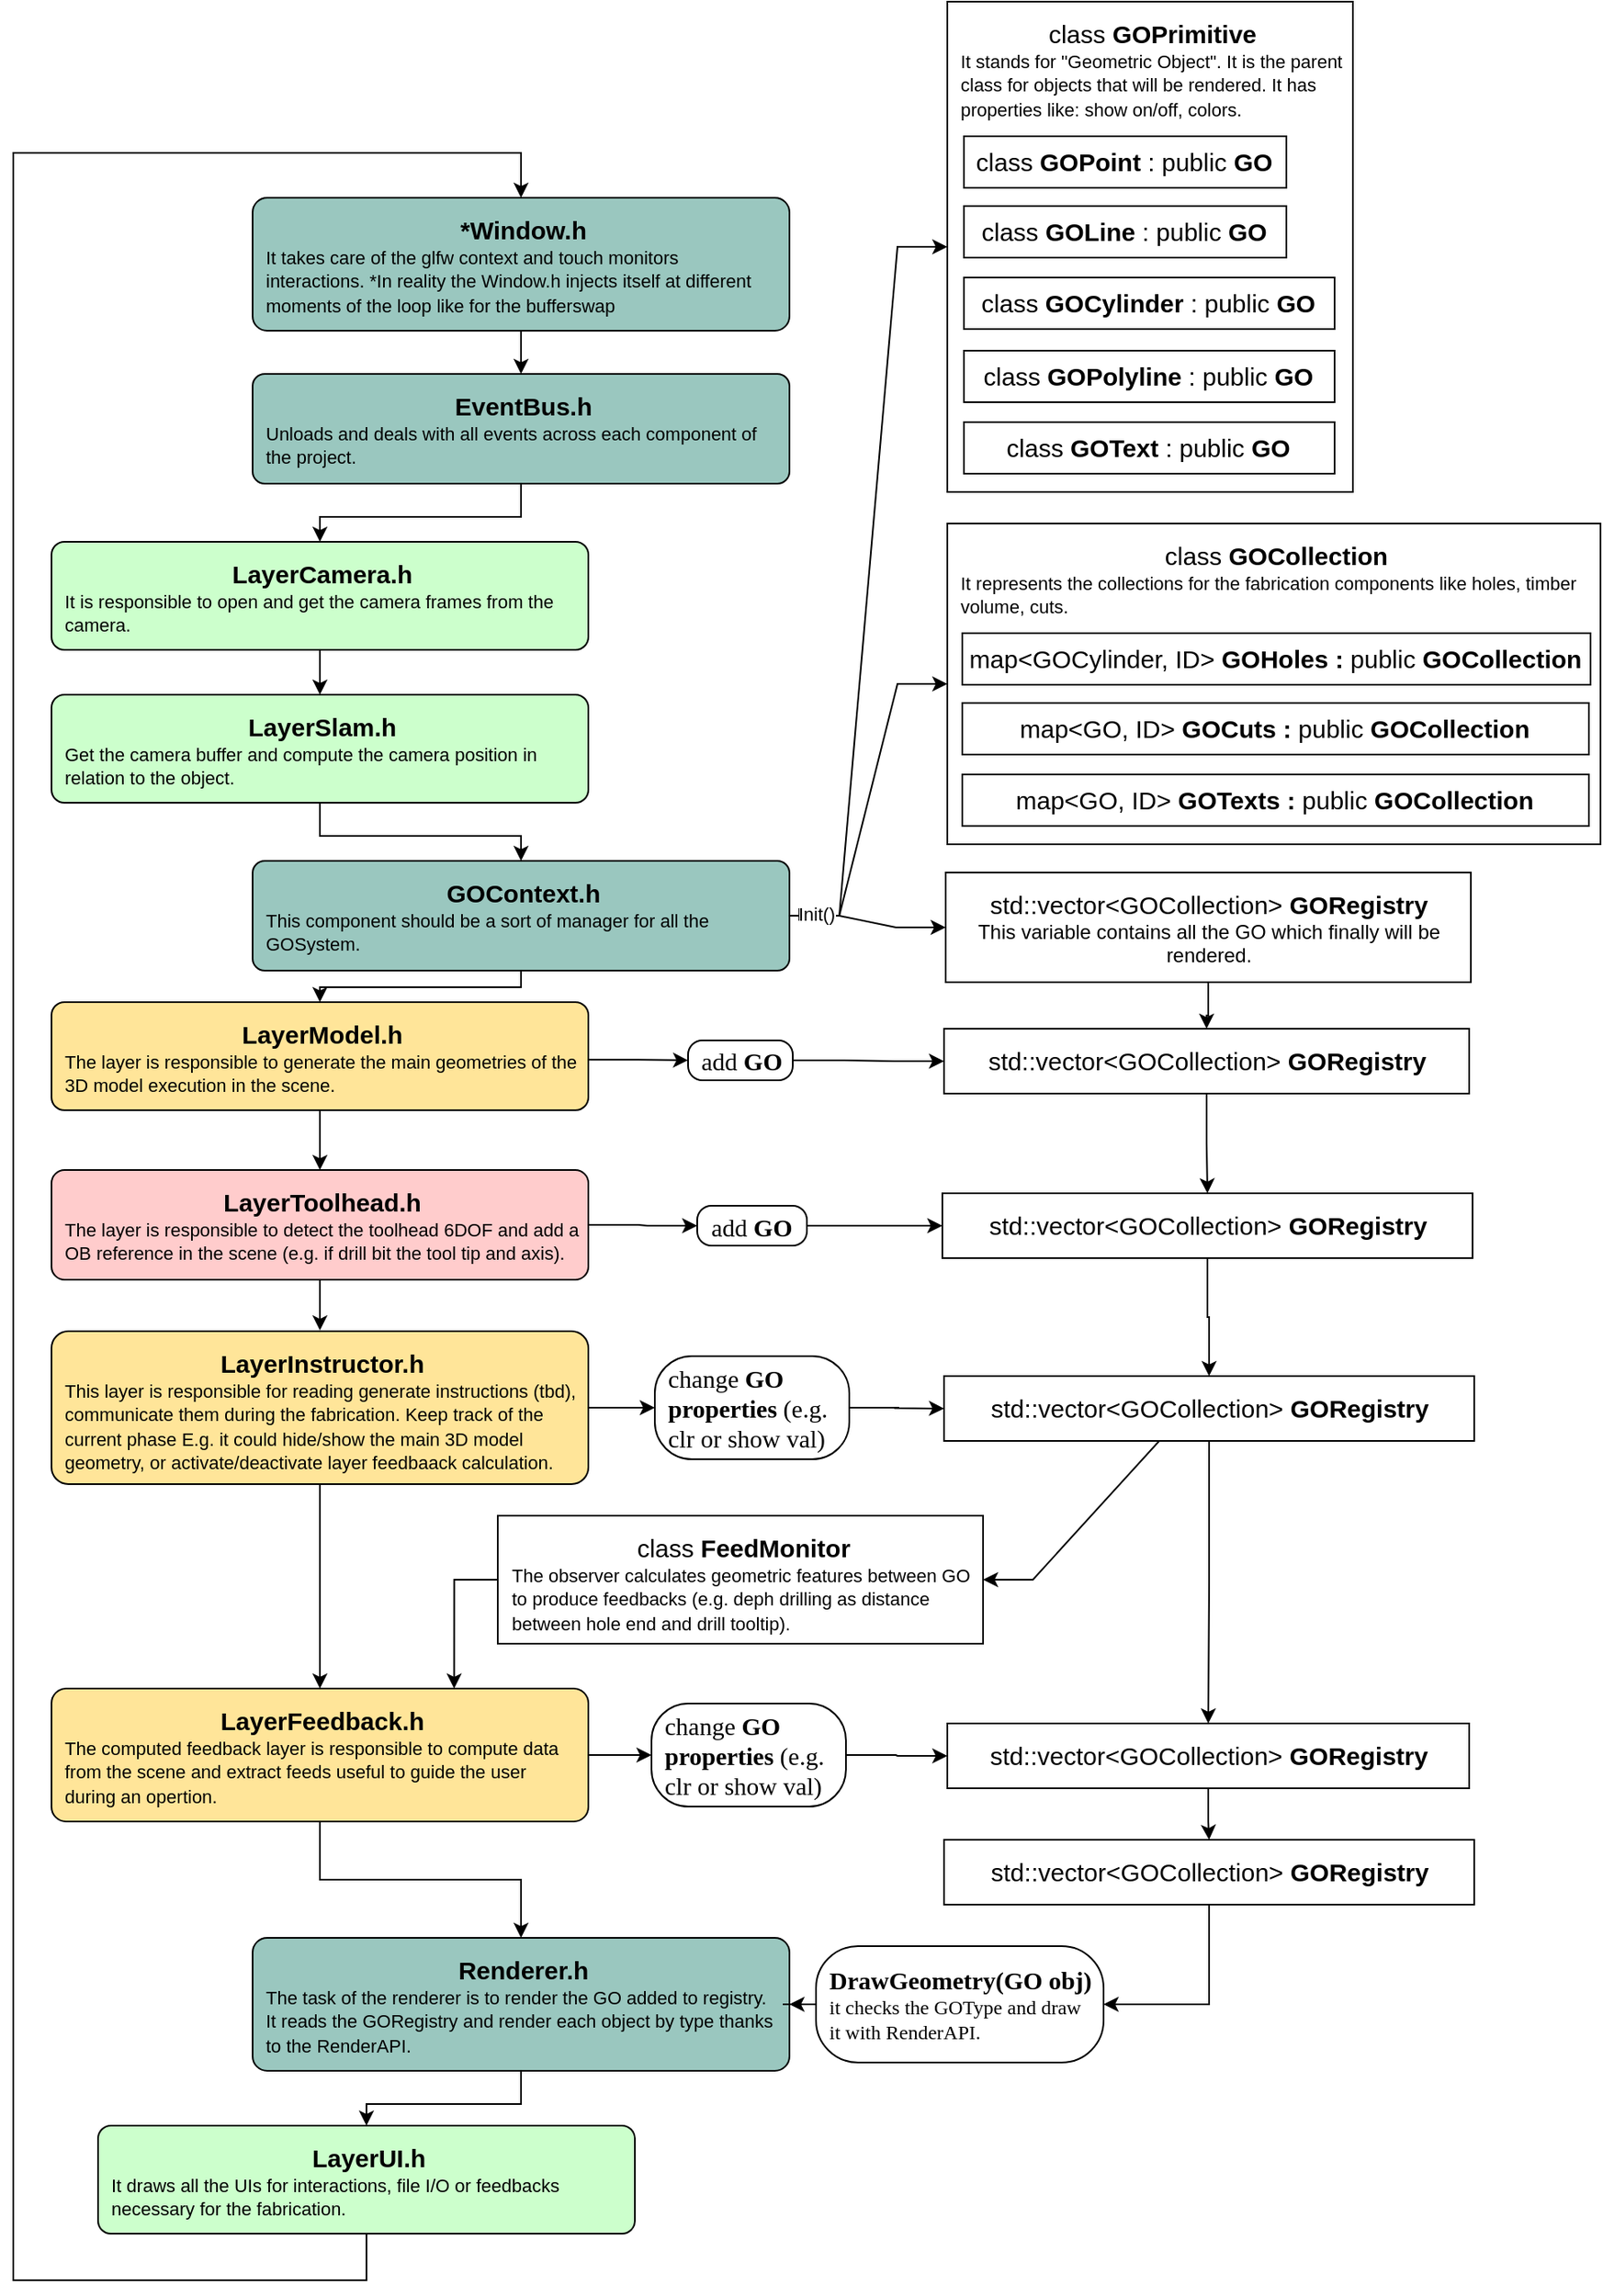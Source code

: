 <mxfile version="20.2.3" type="device"><diagram id="xoujslyyXda-ibYM4YTi" name="Page-1"><mxGraphModel dx="2004" dy="2498" grid="0" gridSize="10" guides="1" tooltips="1" connect="1" arrows="1" fold="1" page="1" pageScale="1" pageWidth="850" pageHeight="1100" math="0" shadow="0"><root><mxCell id="0"/><mxCell id="1" parent="0"/><mxCell id="ZILzxSjxLB5OSWHUXa_X-1" value="&lt;div style=&quot;text-align: center;&quot;&gt;&lt;span style=&quot;font-size: 15px; font-family: Helvetica; background-color: initial;&quot;&gt;&lt;b&gt;LayerModel.h&lt;/b&gt;&lt;/span&gt;&lt;/div&gt;&lt;font style=&quot;&quot; face=&quot;Helvetica&quot;&gt;&lt;font style=&quot;font-size: 11px;&quot;&gt;The layer is responsible to generate the main geometries of the 3D model execution in the scene.&lt;/font&gt;&lt;br&gt;&lt;/font&gt;" style="rounded=1;whiteSpace=wrap;html=1;align=left;verticalAlign=top;spacing=4;fontFamily=Lucida Console;arcSize=12;spacingLeft=4;spacingBottom=2;spacingTop=2;spacingRight=3;fillColor=#FFE599;" vertex="1" parent="1"><mxGeometry x="96" y="464" width="323" height="65" as="geometry"/></mxCell><mxCell id="ZILzxSjxLB5OSWHUXa_X-31" style="edgeStyle=orthogonalEdgeStyle;rounded=0;orthogonalLoop=1;jettySize=auto;html=1;entryX=0.5;entryY=0;entryDx=0;entryDy=0;fontFamily=Helvetica;fontSize=11;startArrow=none;startFill=0;endArrow=classic;endFill=1;exitX=0.5;exitY=1;exitDx=0;exitDy=0;" edge="1" parent="1" source="ZILzxSjxLB5OSWHUXa_X-13" target="ZILzxSjxLB5OSWHUXa_X-15"><mxGeometry relative="1" as="geometry"><Array as="points"><mxPoint x="286" y="1233"/><mxPoint x="73" y="1233"/><mxPoint x="73" y="-47"/><mxPoint x="379" y="-47"/></Array></mxGeometry></mxCell><mxCell id="ZILzxSjxLB5OSWHUXa_X-70" style="edgeStyle=orthogonalEdgeStyle;rounded=0;orthogonalLoop=1;jettySize=auto;html=1;fontFamily=Helvetica;fontSize=11;startArrow=none;startFill=0;endArrow=classic;endFill=1;" edge="1" parent="1" source="ZILzxSjxLB5OSWHUXa_X-3" target="ZILzxSjxLB5OSWHUXa_X-13"><mxGeometry relative="1" as="geometry"/></mxCell><mxCell id="ZILzxSjxLB5OSWHUXa_X-3" value="&lt;div style=&quot;text-align: center;&quot;&gt;&lt;span style=&quot;font-size: 15px; font-family: Helvetica; background-color: initial;&quot;&gt;&lt;b&gt;Renderer.h&lt;/b&gt;&lt;/span&gt;&lt;/div&gt;&lt;font style=&quot;&quot; face=&quot;Helvetica&quot;&gt;&lt;font style=&quot;font-size: 11px;&quot;&gt;The task of the renderer is to render the GO added to registry. It reads the GORegistry and render each object by type thanks to the RenderAPI.&lt;/font&gt;&lt;br&gt;&lt;/font&gt;" style="rounded=1;whiteSpace=wrap;html=1;align=left;verticalAlign=top;spacing=4;fontFamily=Lucida Console;arcSize=11;spacingLeft=4;spacingBottom=2;spacingTop=2;spacingRight=3;fillColor=#9AC7BF;" vertex="1" parent="1"><mxGeometry x="217" y="1027" width="323" height="80" as="geometry"/></mxCell><mxCell id="ZILzxSjxLB5OSWHUXa_X-27" value="" style="edgeStyle=orthogonalEdgeStyle;rounded=0;orthogonalLoop=1;jettySize=auto;html=1;fontFamily=Helvetica;fontSize=11;startArrow=none;startFill=0;endArrow=classic;endFill=1;" edge="1" parent="1" source="ZILzxSjxLB5OSWHUXa_X-4" target="ZILzxSjxLB5OSWHUXa_X-5"><mxGeometry relative="1" as="geometry"/></mxCell><mxCell id="ZILzxSjxLB5OSWHUXa_X-44" style="edgeStyle=entityRelationEdgeStyle;rounded=0;orthogonalLoop=1;jettySize=auto;html=1;entryX=0;entryY=0.5;entryDx=0;entryDy=0;fontFamily=Helvetica;fontSize=11;startArrow=none;startFill=0;endArrow=classic;endFill=1;" edge="1" parent="1" source="ZILzxSjxLB5OSWHUXa_X-4" target="ZILzxSjxLB5OSWHUXa_X-43"><mxGeometry relative="1" as="geometry"/></mxCell><mxCell id="ZILzxSjxLB5OSWHUXa_X-4" value="&lt;div style=&quot;text-align: center;&quot;&gt;&lt;span style=&quot;font-size: 15px; font-family: Helvetica; background-color: initial;&quot;&gt;&lt;b&gt;LayerInstructor.h&lt;/b&gt;&lt;/span&gt;&lt;/div&gt;&lt;font style=&quot;&quot; face=&quot;Helvetica&quot;&gt;&lt;font style=&quot;font-size: 11px;&quot;&gt;This layer is responsible for reading generate instructions (tbd), communicate them during the fabrication. Keep track of the current phase E.g. it could hide/show the main 3D model geometry, or activate/deactivate layer feedbaack calculation.&lt;/font&gt;&lt;br&gt;&lt;/font&gt;" style="rounded=1;whiteSpace=wrap;html=1;align=left;verticalAlign=top;spacing=4;fontFamily=Lucida Console;arcSize=11;spacingLeft=4;spacingBottom=2;spacingTop=2;spacingRight=3;fillColor=#FFE599;" vertex="1" parent="1"><mxGeometry x="96" y="662" width="323" height="92" as="geometry"/></mxCell><mxCell id="ZILzxSjxLB5OSWHUXa_X-54" style="edgeStyle=entityRelationEdgeStyle;rounded=0;orthogonalLoop=1;jettySize=auto;html=1;entryX=0;entryY=0.5;entryDx=0;entryDy=0;fontFamily=Helvetica;fontSize=11;startArrow=none;startFill=0;endArrow=classic;endFill=1;" edge="1" parent="1" source="ZILzxSjxLB5OSWHUXa_X-5" target="ZILzxSjxLB5OSWHUXa_X-52"><mxGeometry relative="1" as="geometry"/></mxCell><mxCell id="ZILzxSjxLB5OSWHUXa_X-68" value="" style="edgeStyle=orthogonalEdgeStyle;rounded=0;orthogonalLoop=1;jettySize=auto;html=1;fontFamily=Helvetica;fontSize=11;startArrow=none;startFill=0;endArrow=classic;endFill=1;" edge="1" parent="1" source="ZILzxSjxLB5OSWHUXa_X-5" target="ZILzxSjxLB5OSWHUXa_X-3"><mxGeometry relative="1" as="geometry"/></mxCell><mxCell id="ZILzxSjxLB5OSWHUXa_X-5" value="&lt;div style=&quot;text-align: center;&quot;&gt;&lt;span style=&quot;font-size: 15px; font-family: Helvetica; background-color: initial;&quot;&gt;&lt;b&gt;LayerFeedback.h&lt;/b&gt;&lt;/span&gt;&lt;/div&gt;&lt;font style=&quot;&quot; face=&quot;Helvetica&quot;&gt;&lt;font style=&quot;font-size: 11px;&quot;&gt;The computed feedback layer is responsible to compute data from the scene and extract feeds useful to guide the user during an opertion.&lt;/font&gt;&lt;br&gt;&lt;/font&gt;" style="rounded=1;whiteSpace=wrap;html=1;align=left;verticalAlign=top;spacing=4;fontFamily=Lucida Console;arcSize=11;spacingLeft=4;spacingBottom=2;spacingTop=2;spacingRight=3;fillColor=#FFE599;" vertex="1" parent="1"><mxGeometry x="96" y="877" width="323" height="80" as="geometry"/></mxCell><mxCell id="ZILzxSjxLB5OSWHUXa_X-83" style="edgeStyle=orthogonalEdgeStyle;rounded=0;orthogonalLoop=1;jettySize=auto;html=1;entryX=0.5;entryY=0;entryDx=0;entryDy=0;fontFamily=Helvetica;fontSize=11;startArrow=none;startFill=0;endArrow=classic;endFill=1;" edge="1" parent="1" source="ZILzxSjxLB5OSWHUXa_X-6" target="ZILzxSjxLB5OSWHUXa_X-40"><mxGeometry relative="1" as="geometry"/></mxCell><mxCell id="ZILzxSjxLB5OSWHUXa_X-6" value="&lt;div style=&quot;&quot;&gt;&lt;/div&gt;&lt;font style=&quot;&quot; face=&quot;Helvetica&quot;&gt;&lt;span style=&quot;font-size: 15px;&quot;&gt;std::vector&amp;lt;GOCollection&amp;gt;&lt;b&gt; GORegistry&lt;br&gt;&lt;/b&gt;&lt;/span&gt;This variable contains all the GO which finally will be rendered.&lt;br&gt;&lt;/font&gt;" style="rounded=1;whiteSpace=wrap;html=1;align=center;verticalAlign=top;spacing=4;fontFamily=Lucida Console;arcSize=0;spacingLeft=4;spacingBottom=2;spacingTop=2;spacingRight=3;" vertex="1" parent="1"><mxGeometry x="634" y="386" width="316" height="66" as="geometry"/></mxCell><mxCell id="ZILzxSjxLB5OSWHUXa_X-25" value="" style="edgeStyle=orthogonalEdgeStyle;rounded=0;orthogonalLoop=1;jettySize=auto;html=1;fontFamily=Helvetica;fontSize=11;startArrow=classic;startFill=1;endArrow=none;endFill=0;" edge="1" parent="1" source="ZILzxSjxLB5OSWHUXa_X-8" target="ZILzxSjxLB5OSWHUXa_X-1"><mxGeometry relative="1" as="geometry"/></mxCell><mxCell id="ZILzxSjxLB5OSWHUXa_X-26" style="edgeStyle=orthogonalEdgeStyle;rounded=0;orthogonalLoop=1;jettySize=auto;html=1;fontFamily=Helvetica;fontSize=11;startArrow=none;startFill=0;endArrow=classic;endFill=1;" edge="1" parent="1" source="ZILzxSjxLB5OSWHUXa_X-8"><mxGeometry relative="1" as="geometry"><mxPoint x="257.5" y="661.517" as="targetPoint"/></mxGeometry></mxCell><mxCell id="ZILzxSjxLB5OSWHUXa_X-48" style="edgeStyle=entityRelationEdgeStyle;rounded=0;orthogonalLoop=1;jettySize=auto;html=1;fontFamily=Helvetica;fontSize=11;startArrow=none;startFill=0;endArrow=classic;endFill=1;" edge="1" parent="1" source="ZILzxSjxLB5OSWHUXa_X-8" target="ZILzxSjxLB5OSWHUXa_X-46"><mxGeometry relative="1" as="geometry"/></mxCell><mxCell id="ZILzxSjxLB5OSWHUXa_X-8" value="&lt;div style=&quot;text-align: center;&quot;&gt;&lt;span style=&quot;font-size: 15px; font-family: Helvetica; background-color: initial;&quot;&gt;&lt;b&gt;LayerToolhead.h&lt;/b&gt;&lt;/span&gt;&lt;/div&gt;&lt;font style=&quot;&quot; face=&quot;Helvetica&quot;&gt;&lt;font style=&quot;font-size: 11px;&quot;&gt;The layer is responsible to detect the toolhead 6DOF and add a OB reference in the scene (e.g. if drill bit the tool tip and axis).&lt;/font&gt;&lt;br&gt;&lt;/font&gt;" style="rounded=1;whiteSpace=wrap;html=1;align=left;verticalAlign=top;spacing=4;fontFamily=Lucida Console;arcSize=12;spacingLeft=4;spacingBottom=2;spacingTop=2;spacingRight=3;fillColor=#FFCCCC;" vertex="1" parent="1"><mxGeometry x="96" y="565" width="323" height="66" as="geometry"/></mxCell><mxCell id="ZILzxSjxLB5OSWHUXa_X-21" style="edgeStyle=orthogonalEdgeStyle;rounded=0;orthogonalLoop=1;jettySize=auto;html=1;entryX=0.5;entryY=0;entryDx=0;entryDy=0;fontFamily=Helvetica;fontSize=11;" edge="1" parent="1" source="ZILzxSjxLB5OSWHUXa_X-9" target="ZILzxSjxLB5OSWHUXa_X-11"><mxGeometry relative="1" as="geometry"/></mxCell><mxCell id="ZILzxSjxLB5OSWHUXa_X-9" value="&lt;div style=&quot;text-align: center;&quot;&gt;&lt;span style=&quot;font-size: 15px; font-family: Helvetica; background-color: initial;&quot;&gt;&lt;b&gt;EventBus.h&lt;/b&gt;&lt;/span&gt;&lt;/div&gt;&lt;font style=&quot;&quot; face=&quot;Helvetica&quot;&gt;&lt;font style=&quot;font-size: 11px;&quot;&gt;Unloads and deals with all events across each component of the project.&lt;/font&gt;&lt;br&gt;&lt;/font&gt;" style="rounded=1;whiteSpace=wrap;html=1;align=left;verticalAlign=top;spacing=4;fontFamily=Lucida Console;arcSize=11;spacingLeft=4;spacingBottom=2;spacingTop=2;spacingRight=3;fillColor=#9AC7BF;" vertex="1" parent="1"><mxGeometry x="217" y="86" width="323" height="66" as="geometry"/></mxCell><mxCell id="ZILzxSjxLB5OSWHUXa_X-30" style="edgeStyle=orthogonalEdgeStyle;rounded=0;orthogonalLoop=1;jettySize=auto;html=1;entryX=0.5;entryY=0;entryDx=0;entryDy=0;fontFamily=Helvetica;fontSize=11;startArrow=none;startFill=0;endArrow=classic;endFill=1;" edge="1" parent="1" source="ZILzxSjxLB5OSWHUXa_X-10" target="ZILzxSjxLB5OSWHUXa_X-14"><mxGeometry relative="1" as="geometry"/></mxCell><mxCell id="ZILzxSjxLB5OSWHUXa_X-10" value="&lt;div style=&quot;text-align: center;&quot;&gt;&lt;span style=&quot;font-size: 15px; font-family: Helvetica; background-color: initial;&quot;&gt;&lt;b&gt;LayerSlam.h&lt;/b&gt;&lt;/span&gt;&lt;/div&gt;&lt;font style=&quot;&quot; face=&quot;Helvetica&quot;&gt;&lt;font style=&quot;font-size: 11px;&quot;&gt;Get the camera buffer and compute the camera position in relation to the object.&lt;/font&gt;&lt;br&gt;&lt;/font&gt;" style="rounded=1;whiteSpace=wrap;html=1;align=left;verticalAlign=top;spacing=4;fontFamily=Lucida Console;arcSize=12;spacingLeft=4;spacingBottom=2;spacingTop=2;spacingRight=3;fillColor=#CCFFCC;" vertex="1" parent="1"><mxGeometry x="96" y="279" width="323" height="65" as="geometry"/></mxCell><mxCell id="ZILzxSjxLB5OSWHUXa_X-22" style="edgeStyle=orthogonalEdgeStyle;rounded=0;orthogonalLoop=1;jettySize=auto;html=1;fontFamily=Helvetica;fontSize=11;" edge="1" parent="1" source="ZILzxSjxLB5OSWHUXa_X-11" target="ZILzxSjxLB5OSWHUXa_X-10"><mxGeometry relative="1" as="geometry"/></mxCell><mxCell id="ZILzxSjxLB5OSWHUXa_X-11" value="&lt;div style=&quot;text-align: center;&quot;&gt;&lt;span style=&quot;font-size: 15px; font-family: Helvetica; background-color: initial;&quot;&gt;&lt;b&gt;LayerCamera.h&lt;/b&gt;&lt;/span&gt;&lt;/div&gt;&lt;font style=&quot;&quot; face=&quot;Helvetica&quot;&gt;&lt;font style=&quot;font-size: 11px;&quot;&gt;It is responsible to open and get the camera frames from the camera.&lt;/font&gt;&lt;br&gt;&lt;/font&gt;" style="rounded=1;whiteSpace=wrap;html=1;align=left;verticalAlign=top;spacing=4;fontFamily=Lucida Console;arcSize=12;spacingLeft=4;spacingBottom=2;spacingTop=2;spacingRight=3;fillColor=#CCFFCC;" vertex="1" parent="1"><mxGeometry x="96" y="187" width="323" height="65" as="geometry"/></mxCell><mxCell id="ZILzxSjxLB5OSWHUXa_X-13" value="&lt;div style=&quot;text-align: center;&quot;&gt;&lt;span style=&quot;font-size: 15px; font-family: Helvetica; background-color: initial;&quot;&gt;&lt;b&gt;LayerUI.h&lt;/b&gt;&lt;/span&gt;&lt;/div&gt;&lt;font style=&quot;&quot; face=&quot;Helvetica&quot;&gt;&lt;font style=&quot;font-size: 11px;&quot;&gt;It draws all the UIs for interactions, file I/O or feedbacks necessary for the fabrication.&lt;/font&gt;&lt;br&gt;&lt;/font&gt;" style="rounded=1;whiteSpace=wrap;html=1;align=left;verticalAlign=top;spacing=4;fontFamily=Lucida Console;arcSize=12;spacingLeft=4;spacingBottom=2;spacingTop=2;spacingRight=3;fillColor=#CCFFCC;" vertex="1" parent="1"><mxGeometry x="124" y="1140" width="323" height="65" as="geometry"/></mxCell><mxCell id="ZILzxSjxLB5OSWHUXa_X-24" style="edgeStyle=orthogonalEdgeStyle;rounded=0;orthogonalLoop=1;jettySize=auto;html=1;entryX=0.5;entryY=0;entryDx=0;entryDy=0;fontFamily=Helvetica;fontSize=11;" edge="1" parent="1" source="ZILzxSjxLB5OSWHUXa_X-14" target="ZILzxSjxLB5OSWHUXa_X-1"><mxGeometry relative="1" as="geometry"><Array as="points"><mxPoint x="378" y="455"/><mxPoint x="258" y="455"/></Array></mxGeometry></mxCell><mxCell id="ZILzxSjxLB5OSWHUXa_X-56" style="edgeStyle=entityRelationEdgeStyle;rounded=0;orthogonalLoop=1;jettySize=auto;html=1;entryX=0;entryY=0.5;entryDx=0;entryDy=0;fontFamily=Helvetica;fontSize=11;startArrow=none;startFill=0;endArrow=classic;endFill=1;" edge="1" parent="1" source="ZILzxSjxLB5OSWHUXa_X-14" target="ZILzxSjxLB5OSWHUXa_X-18"><mxGeometry relative="1" as="geometry"/></mxCell><mxCell id="ZILzxSjxLB5OSWHUXa_X-57" style="edgeStyle=entityRelationEdgeStyle;rounded=0;orthogonalLoop=1;jettySize=auto;html=1;entryX=0;entryY=0.5;entryDx=0;entryDy=0;fontFamily=Helvetica;fontSize=11;startArrow=none;startFill=0;endArrow=classic;endFill=1;" edge="1" parent="1" source="ZILzxSjxLB5OSWHUXa_X-14" target="ZILzxSjxLB5OSWHUXa_X-6"><mxGeometry relative="1" as="geometry"/></mxCell><mxCell id="ZILzxSjxLB5OSWHUXa_X-60" value="Init()" style="edgeLabel;html=1;align=center;verticalAlign=middle;resizable=0;points=[];fontSize=11;fontFamily=Helvetica;" vertex="1" connectable="0" parent="ZILzxSjxLB5OSWHUXa_X-57"><mxGeometry x="-0.682" y="1" relative="1" as="geometry"><mxPoint as="offset"/></mxGeometry></mxCell><mxCell id="ZILzxSjxLB5OSWHUXa_X-14" value="&lt;div style=&quot;text-align: center;&quot;&gt;&lt;span style=&quot;font-size: 15px; font-family: Helvetica; background-color: initial;&quot;&gt;&lt;b&gt;GOContext.h&lt;/b&gt;&lt;/span&gt;&lt;/div&gt;&lt;font style=&quot;&quot; face=&quot;Helvetica&quot;&gt;&lt;font style=&quot;font-size: 11px;&quot;&gt;This component should be a sort of manager for all the GOSystem.&lt;/font&gt;&lt;br&gt;&lt;/font&gt;" style="rounded=1;whiteSpace=wrap;html=1;align=left;verticalAlign=top;spacing=4;fontFamily=Lucida Console;arcSize=11;spacingLeft=4;spacingBottom=2;spacingTop=2;spacingRight=3;fillColor=#9AC7BF;" vertex="1" parent="1"><mxGeometry x="217" y="379" width="323" height="66" as="geometry"/></mxCell><mxCell id="ZILzxSjxLB5OSWHUXa_X-20" style="edgeStyle=orthogonalEdgeStyle;rounded=0;orthogonalLoop=1;jettySize=auto;html=1;entryX=0.5;entryY=0;entryDx=0;entryDy=0;fontFamily=Helvetica;fontSize=11;" edge="1" parent="1" source="ZILzxSjxLB5OSWHUXa_X-15" target="ZILzxSjxLB5OSWHUXa_X-9"><mxGeometry relative="1" as="geometry"/></mxCell><mxCell id="ZILzxSjxLB5OSWHUXa_X-15" value="&lt;div style=&quot;text-align: center;&quot;&gt;&lt;span style=&quot;font-size: 15px; font-family: Helvetica; background-color: initial;&quot;&gt;&lt;b&gt;*Window.h&lt;/b&gt;&lt;/span&gt;&lt;/div&gt;&lt;font style=&quot;&quot; face=&quot;Helvetica&quot;&gt;&lt;font style=&quot;font-size: 11px;&quot;&gt;It takes care of the glfw context and touch monitors interactions. *In reality the Window.h injects itself at different moments of the loop like for the bufferswap&lt;/font&gt;&lt;br&gt;&lt;/font&gt;" style="rounded=1;whiteSpace=wrap;html=1;align=left;verticalAlign=top;spacing=4;fontFamily=Lucida Console;arcSize=11;spacingLeft=4;spacingBottom=2;spacingTop=2;spacingRight=3;fillColor=#9AC7BF;" vertex="1" parent="1"><mxGeometry x="217" y="-20" width="323" height="80" as="geometry"/></mxCell><mxCell id="ZILzxSjxLB5OSWHUXa_X-78" style="edgeStyle=orthogonalEdgeStyle;rounded=0;orthogonalLoop=1;jettySize=auto;html=1;entryX=0.75;entryY=0;entryDx=0;entryDy=0;fontFamily=Helvetica;fontSize=11;startArrow=none;startFill=0;endArrow=classic;endFill=1;" edge="1" parent="1" source="ZILzxSjxLB5OSWHUXa_X-17" target="ZILzxSjxLB5OSWHUXa_X-5"><mxGeometry relative="1" as="geometry"><Array as="points"><mxPoint x="338" y="812"/></Array></mxGeometry></mxCell><mxCell id="ZILzxSjxLB5OSWHUXa_X-17" value="&lt;div style=&quot;text-align: center;&quot;&gt;&lt;span style=&quot;font-size: 15px; font-family: Helvetica; background-color: initial;&quot;&gt;class&lt;b&gt; FeedMonitor&lt;/b&gt;&lt;/span&gt;&lt;/div&gt;&lt;font style=&quot;&quot; face=&quot;Helvetica&quot;&gt;&lt;font style=&quot;font-size: 11px;&quot;&gt;The observer calculates geometric features between GO to produce feedbacks (e.g. deph drilling as distance between hole end and drill tooltip).&lt;/font&gt;&lt;br&gt;&lt;/font&gt;" style="rounded=1;whiteSpace=wrap;html=1;align=left;verticalAlign=top;spacing=4;fontFamily=Lucida Console;arcSize=0;spacingLeft=4;spacingBottom=2;spacingTop=2;spacingRight=3;" vertex="1" parent="1"><mxGeometry x="364.5" y="773" width="292" height="77" as="geometry"/></mxCell><mxCell id="ZILzxSjxLB5OSWHUXa_X-71" style="edgeStyle=orthogonalEdgeStyle;rounded=0;orthogonalLoop=1;jettySize=auto;html=1;entryX=1;entryY=0.5;entryDx=0;entryDy=0;fontFamily=Helvetica;fontSize=11;startArrow=none;startFill=0;endArrow=classic;endFill=1;" edge="1" parent="1" source="ZILzxSjxLB5OSWHUXa_X-37" target="ZILzxSjxLB5OSWHUXa_X-66"><mxGeometry relative="1" as="geometry"/></mxCell><mxCell id="ZILzxSjxLB5OSWHUXa_X-37" value="&lt;div style=&quot;&quot;&gt;&lt;/div&gt;&lt;span style=&quot;font-family: Helvetica; font-size: 15px;&quot;&gt;std::vector&amp;lt;GOCollection&amp;gt;&lt;/span&gt;&lt;b style=&quot;font-family: Helvetica; font-size: 15px;&quot;&gt;&amp;nbsp;GORegistry&lt;/b&gt;&lt;font style=&quot;&quot; face=&quot;Helvetica&quot;&gt;&lt;br&gt;&lt;/font&gt;" style="rounded=1;whiteSpace=wrap;html=1;align=center;verticalAlign=top;spacing=4;fontFamily=Lucida Console;arcSize=0;spacingLeft=4;spacingBottom=2;spacingTop=2;spacingRight=3;" vertex="1" parent="1"><mxGeometry x="633" y="968" width="319" height="39" as="geometry"/></mxCell><mxCell id="ZILzxSjxLB5OSWHUXa_X-84" style="edgeStyle=orthogonalEdgeStyle;rounded=0;orthogonalLoop=1;jettySize=auto;html=1;entryX=0.5;entryY=0;entryDx=0;entryDy=0;fontFamily=Helvetica;fontSize=11;startArrow=none;startFill=0;endArrow=classic;endFill=1;" edge="1" parent="1" source="ZILzxSjxLB5OSWHUXa_X-40" target="ZILzxSjxLB5OSWHUXa_X-41"><mxGeometry relative="1" as="geometry"/></mxCell><mxCell id="ZILzxSjxLB5OSWHUXa_X-40" value="&lt;div style=&quot;&quot;&gt;&lt;/div&gt;&lt;span style=&quot;font-family: Helvetica; font-size: 15px;&quot;&gt;std::vector&amp;lt;GOCollection&amp;gt;&lt;/span&gt;&lt;b style=&quot;font-family: Helvetica; font-size: 15px;&quot;&gt;&amp;nbsp;GORegistry&lt;/b&gt;&lt;font style=&quot;&quot; face=&quot;Helvetica&quot;&gt;&lt;br&gt;&lt;/font&gt;" style="rounded=1;whiteSpace=wrap;html=1;align=center;verticalAlign=top;spacing=4;fontFamily=Lucida Console;arcSize=0;spacingLeft=4;spacingBottom=2;spacingTop=2;spacingRight=3;" vertex="1" parent="1"><mxGeometry x="633" y="480" width="316" height="39" as="geometry"/></mxCell><mxCell id="ZILzxSjxLB5OSWHUXa_X-85" style="edgeStyle=orthogonalEdgeStyle;rounded=0;orthogonalLoop=1;jettySize=auto;html=1;entryX=0.5;entryY=0;entryDx=0;entryDy=0;fontFamily=Helvetica;fontSize=11;startArrow=none;startFill=0;endArrow=classic;endFill=1;" edge="1" parent="1" source="ZILzxSjxLB5OSWHUXa_X-41" target="ZILzxSjxLB5OSWHUXa_X-42"><mxGeometry relative="1" as="geometry"/></mxCell><mxCell id="ZILzxSjxLB5OSWHUXa_X-41" value="&lt;div style=&quot;&quot;&gt;&lt;/div&gt;&lt;span style=&quot;font-family: Helvetica; font-size: 15px;&quot;&gt;std::vector&amp;lt;GOCollection&amp;gt;&lt;/span&gt;&lt;b style=&quot;font-family: Helvetica; font-size: 15px;&quot;&gt;&amp;nbsp;GORegistry&lt;/b&gt;&lt;font style=&quot;&quot; face=&quot;Helvetica&quot;&gt;&lt;br&gt;&lt;/font&gt;" style="rounded=1;whiteSpace=wrap;html=1;align=center;verticalAlign=top;spacing=4;fontFamily=Lucida Console;arcSize=0;spacingLeft=4;spacingBottom=2;spacingTop=2;spacingRight=3;" vertex="1" parent="1"><mxGeometry x="632" y="579" width="319" height="39" as="geometry"/></mxCell><mxCell id="ZILzxSjxLB5OSWHUXa_X-58" style="edgeStyle=entityRelationEdgeStyle;rounded=0;orthogonalLoop=1;jettySize=auto;html=1;entryX=1;entryY=0.5;entryDx=0;entryDy=0;fontFamily=Helvetica;fontSize=11;startArrow=none;startFill=0;endArrow=classic;endFill=1;exitX=0.5;exitY=1;exitDx=0;exitDy=0;" edge="1" parent="1" source="ZILzxSjxLB5OSWHUXa_X-42" target="ZILzxSjxLB5OSWHUXa_X-17"><mxGeometry relative="1" as="geometry"/></mxCell><mxCell id="ZILzxSjxLB5OSWHUXa_X-86" style="edgeStyle=orthogonalEdgeStyle;rounded=0;orthogonalLoop=1;jettySize=auto;html=1;entryX=0.5;entryY=0;entryDx=0;entryDy=0;fontFamily=Helvetica;fontSize=11;startArrow=none;startFill=0;endArrow=classic;endFill=1;" edge="1" parent="1" source="ZILzxSjxLB5OSWHUXa_X-42" target="ZILzxSjxLB5OSWHUXa_X-53"><mxGeometry relative="1" as="geometry"/></mxCell><mxCell id="ZILzxSjxLB5OSWHUXa_X-42" value="&lt;div style=&quot;&quot;&gt;&lt;/div&gt;&lt;span style=&quot;font-family: Helvetica; font-size: 15px;&quot;&gt;std::vector&amp;lt;GOCollection&amp;gt;&lt;/span&gt;&lt;b style=&quot;font-family: Helvetica; font-size: 15px;&quot;&gt;&amp;nbsp;GORegistry&lt;/b&gt;&lt;font style=&quot;&quot; face=&quot;Helvetica&quot;&gt;&lt;br&gt;&lt;/font&gt;" style="rounded=1;whiteSpace=wrap;html=1;align=center;verticalAlign=top;spacing=4;fontFamily=Lucida Console;arcSize=0;spacingLeft=4;spacingBottom=2;spacingTop=2;spacingRight=3;" vertex="1" parent="1"><mxGeometry x="633" y="689" width="319" height="39" as="geometry"/></mxCell><mxCell id="ZILzxSjxLB5OSWHUXa_X-45" style="edgeStyle=entityRelationEdgeStyle;rounded=0;orthogonalLoop=1;jettySize=auto;html=1;entryX=0;entryY=0.5;entryDx=0;entryDy=0;fontFamily=Helvetica;fontSize=11;startArrow=none;startFill=0;endArrow=classic;endFill=1;" edge="1" parent="1" source="ZILzxSjxLB5OSWHUXa_X-43" target="ZILzxSjxLB5OSWHUXa_X-42"><mxGeometry relative="1" as="geometry"/></mxCell><mxCell id="ZILzxSjxLB5OSWHUXa_X-43" value="&lt;span style=&quot;font-size: 15px;&quot;&gt;change &lt;b&gt;GO properties&lt;/b&gt; (e.g. clr or show val)&lt;/span&gt;" style="rounded=1;whiteSpace=wrap;html=1;align=left;verticalAlign=middle;spacing=4;fontFamily=Lucida Console;arcSize=36;spacingLeft=4;spacingBottom=2;spacingTop=2;spacingRight=3;" vertex="1" parent="1"><mxGeometry x="459" y="677" width="117" height="62" as="geometry"/></mxCell><mxCell id="ZILzxSjxLB5OSWHUXa_X-49" style="edgeStyle=entityRelationEdgeStyle;rounded=0;orthogonalLoop=1;jettySize=auto;html=1;entryX=0;entryY=0.5;entryDx=0;entryDy=0;fontFamily=Helvetica;fontSize=11;startArrow=none;startFill=0;endArrow=classic;endFill=1;" edge="1" parent="1" source="ZILzxSjxLB5OSWHUXa_X-46" target="ZILzxSjxLB5OSWHUXa_X-41"><mxGeometry relative="1" as="geometry"/></mxCell><mxCell id="ZILzxSjxLB5OSWHUXa_X-46" value="&lt;span style=&quot;font-size: 15px;&quot;&gt;add &lt;b&gt;GO&lt;/b&gt;&lt;/span&gt;" style="rounded=1;whiteSpace=wrap;html=1;align=left;verticalAlign=middle;spacing=4;fontFamily=Lucida Console;arcSize=36;spacingLeft=4;spacingBottom=2;spacingTop=2;spacingRight=3;" vertex="1" parent="1"><mxGeometry x="484.5" y="586.5" width="66" height="24" as="geometry"/></mxCell><mxCell id="ZILzxSjxLB5OSWHUXa_X-51" style="edgeStyle=entityRelationEdgeStyle;rounded=0;orthogonalLoop=1;jettySize=auto;html=1;entryX=0;entryY=0.5;entryDx=0;entryDy=0;fontFamily=Helvetica;fontSize=11;startArrow=none;startFill=0;endArrow=classic;endFill=1;" edge="1" parent="1" source="ZILzxSjxLB5OSWHUXa_X-47" target="ZILzxSjxLB5OSWHUXa_X-40"><mxGeometry relative="1" as="geometry"/></mxCell><mxCell id="ZILzxSjxLB5OSWHUXa_X-47" value="&lt;span style=&quot;font-size: 15px;&quot;&gt;add &lt;b&gt;GO&lt;/b&gt;&lt;/span&gt;" style="rounded=1;whiteSpace=wrap;html=1;align=left;verticalAlign=middle;spacing=4;fontFamily=Lucida Console;arcSize=36;spacingLeft=4;spacingBottom=2;spacingTop=2;spacingRight=3;" vertex="1" parent="1"><mxGeometry x="479" y="487" width="63" height="24" as="geometry"/></mxCell><mxCell id="ZILzxSjxLB5OSWHUXa_X-50" style="edgeStyle=entityRelationEdgeStyle;rounded=0;orthogonalLoop=1;jettySize=auto;html=1;entryX=0;entryY=0.5;entryDx=0;entryDy=0;fontFamily=Helvetica;fontSize=11;startArrow=none;startFill=0;endArrow=classic;endFill=1;" edge="1" parent="1" target="ZILzxSjxLB5OSWHUXa_X-47"><mxGeometry relative="1" as="geometry"><mxPoint x="419" y="498.66" as="sourcePoint"/><mxPoint x="459" y="498.66" as="targetPoint"/></mxGeometry></mxCell><mxCell id="ZILzxSjxLB5OSWHUXa_X-55" style="edgeStyle=entityRelationEdgeStyle;rounded=0;orthogonalLoop=1;jettySize=auto;html=1;entryX=0;entryY=0.5;entryDx=0;entryDy=0;fontFamily=Helvetica;fontSize=11;startArrow=none;startFill=0;endArrow=classic;endFill=1;" edge="1" parent="1" source="ZILzxSjxLB5OSWHUXa_X-52" target="ZILzxSjxLB5OSWHUXa_X-53"><mxGeometry relative="1" as="geometry"/></mxCell><mxCell id="ZILzxSjxLB5OSWHUXa_X-52" value="&lt;span style=&quot;font-size: 15px;&quot;&gt;change &lt;b&gt;GO properties&lt;/b&gt; (e.g. clr or show val)&lt;/span&gt;" style="rounded=1;whiteSpace=wrap;html=1;align=left;verticalAlign=middle;spacing=4;fontFamily=Lucida Console;arcSize=36;spacingLeft=4;spacingBottom=2;spacingTop=2;spacingRight=3;" vertex="1" parent="1"><mxGeometry x="457" y="886" width="117" height="62" as="geometry"/></mxCell><mxCell id="ZILzxSjxLB5OSWHUXa_X-87" style="edgeStyle=orthogonalEdgeStyle;rounded=0;orthogonalLoop=1;jettySize=auto;html=1;fontFamily=Helvetica;fontSize=11;startArrow=none;startFill=0;endArrow=classic;endFill=1;" edge="1" parent="1" source="ZILzxSjxLB5OSWHUXa_X-53" target="ZILzxSjxLB5OSWHUXa_X-37"><mxGeometry relative="1" as="geometry"/></mxCell><mxCell id="ZILzxSjxLB5OSWHUXa_X-53" value="&lt;div style=&quot;&quot;&gt;&lt;/div&gt;&lt;span style=&quot;font-family: Helvetica; font-size: 15px;&quot;&gt;std::vector&amp;lt;GOCollection&amp;gt;&lt;/span&gt;&lt;b style=&quot;font-family: Helvetica; font-size: 15px;&quot;&gt;&amp;nbsp;GORegistry&lt;/b&gt;&lt;font style=&quot;&quot; face=&quot;Helvetica&quot;&gt;&lt;br&gt;&lt;/font&gt;" style="rounded=1;whiteSpace=wrap;html=1;align=center;verticalAlign=top;spacing=4;fontFamily=Lucida Console;arcSize=0;spacingLeft=4;spacingBottom=2;spacingTop=2;spacingRight=3;" vertex="1" parent="1"><mxGeometry x="635" y="898" width="314" height="39" as="geometry"/></mxCell><mxCell id="ZILzxSjxLB5OSWHUXa_X-72" style="edgeStyle=orthogonalEdgeStyle;rounded=0;orthogonalLoop=1;jettySize=auto;html=1;entryX=1;entryY=0.5;entryDx=0;entryDy=0;fontFamily=Helvetica;fontSize=11;startArrow=none;startFill=0;endArrow=classic;endFill=1;" edge="1" parent="1" source="ZILzxSjxLB5OSWHUXa_X-66" target="ZILzxSjxLB5OSWHUXa_X-3"><mxGeometry relative="1" as="geometry"/></mxCell><mxCell id="ZILzxSjxLB5OSWHUXa_X-66" value="&lt;span style=&quot;font-size: 15px;&quot;&gt;&lt;b&gt;DrawGeometry(GO obj)&lt;/b&gt;&lt;br&gt;&lt;/span&gt;it checks the GOType and draw it with RenderAPI." style="rounded=1;whiteSpace=wrap;html=1;align=left;verticalAlign=middle;spacing=4;fontFamily=Lucida Console;arcSize=36;spacingLeft=4;spacingBottom=2;spacingTop=2;spacingRight=3;" vertex="1" parent="1"><mxGeometry x="556" y="1032" width="173" height="70" as="geometry"/></mxCell><mxCell id="ZILzxSjxLB5OSWHUXa_X-88" value="" style="group" vertex="1" connectable="0" parent="1"><mxGeometry x="635" y="-138" width="244" height="295" as="geometry"/></mxCell><mxCell id="ZILzxSjxLB5OSWHUXa_X-18" value="&lt;div style=&quot;text-align: center;&quot;&gt;&lt;span style=&quot;font-size: 15px; font-family: Helvetica; background-color: initial;&quot;&gt;class&lt;b&gt; GOPrimitive&lt;/b&gt;&lt;/span&gt;&lt;/div&gt;&lt;font style=&quot;&quot; face=&quot;Helvetica&quot;&gt;&lt;font style=&quot;font-size: 11px;&quot;&gt;It stands for &quot;Geometric Object&quot;. It is the parent class for objects that will be rendered. It has properties like: show on/off, colors.&lt;/font&gt;&lt;br&gt;&lt;/font&gt;" style="rounded=1;whiteSpace=wrap;html=1;align=left;verticalAlign=top;spacing=4;fontFamily=Lucida Console;arcSize=0;spacingLeft=4;spacingBottom=2;spacingTop=2;spacingRight=3;fillColor=none;" vertex="1" parent="ZILzxSjxLB5OSWHUXa_X-88"><mxGeometry width="244" height="295" as="geometry"/></mxCell><mxCell id="ZILzxSjxLB5OSWHUXa_X-33" value="&lt;div style=&quot;&quot;&gt;&lt;/div&gt;&lt;font style=&quot;&quot; face=&quot;Helvetica&quot;&gt;&lt;span style=&quot;font-size: 15px;&quot;&gt;class &lt;b&gt;GOPoint&lt;/b&gt; : public &lt;b&gt;GO&lt;/b&gt;&lt;/span&gt;&lt;br&gt;&lt;/font&gt;" style="rounded=1;whiteSpace=wrap;html=1;align=center;verticalAlign=middle;spacing=2;fontFamily=Lucida Console;arcSize=0;spacingLeft=2;spacingBottom=2;spacingTop=1;spacingRight=3;fillColor=none;" vertex="1" parent="ZILzxSjxLB5OSWHUXa_X-88"><mxGeometry x="10" y="81" width="194" height="31" as="geometry"/></mxCell><mxCell id="ZILzxSjxLB5OSWHUXa_X-73" value="&lt;div style=&quot;&quot;&gt;&lt;/div&gt;&lt;font style=&quot;&quot; face=&quot;Helvetica&quot;&gt;&lt;span style=&quot;font-size: 15px;&quot;&gt;class &lt;b&gt;GOLine&lt;/b&gt;&amp;nbsp;: public &lt;b&gt;GO&lt;/b&gt;&lt;/span&gt;&lt;br&gt;&lt;/font&gt;" style="rounded=1;whiteSpace=wrap;html=1;align=center;verticalAlign=middle;spacing=2;fontFamily=Lucida Console;arcSize=0;spacingLeft=2;spacingBottom=2;spacingTop=1;spacingRight=3;fillColor=none;" vertex="1" parent="ZILzxSjxLB5OSWHUXa_X-88"><mxGeometry x="10" y="123" width="194" height="31" as="geometry"/></mxCell><mxCell id="ZILzxSjxLB5OSWHUXa_X-74" value="&lt;div style=&quot;&quot;&gt;&lt;/div&gt;&lt;font style=&quot;&quot; face=&quot;Helvetica&quot;&gt;&lt;span style=&quot;font-size: 15px;&quot;&gt;class &lt;b&gt;GOCylinder&lt;/b&gt;&amp;nbsp;: public &lt;b&gt;GO&lt;/b&gt;&lt;/span&gt;&lt;br&gt;&lt;/font&gt;" style="rounded=1;whiteSpace=wrap;html=1;align=center;verticalAlign=middle;spacing=2;fontFamily=Lucida Console;arcSize=0;spacingLeft=2;spacingBottom=2;spacingTop=1;spacingRight=3;fillColor=none;" vertex="1" parent="ZILzxSjxLB5OSWHUXa_X-88"><mxGeometry x="10" y="166" width="223" height="31" as="geometry"/></mxCell><mxCell id="ZILzxSjxLB5OSWHUXa_X-76" value="&lt;div style=&quot;&quot;&gt;&lt;/div&gt;&lt;font style=&quot;&quot; face=&quot;Helvetica&quot;&gt;&lt;span style=&quot;font-size: 15px;&quot;&gt;class &lt;b&gt;GOPolyline&lt;/b&gt;&amp;nbsp;: public &lt;b&gt;GO&lt;/b&gt;&lt;/span&gt;&lt;br&gt;&lt;/font&gt;" style="rounded=1;whiteSpace=wrap;html=1;align=center;verticalAlign=middle;spacing=2;fontFamily=Lucida Console;arcSize=0;spacingLeft=2;spacingBottom=2;spacingTop=1;spacingRight=3;fillColor=none;" vertex="1" parent="ZILzxSjxLB5OSWHUXa_X-88"><mxGeometry x="10" y="210" width="223" height="31" as="geometry"/></mxCell><mxCell id="ZILzxSjxLB5OSWHUXa_X-77" value="&lt;div style=&quot;&quot;&gt;&lt;/div&gt;&lt;font style=&quot;&quot; face=&quot;Helvetica&quot;&gt;&lt;span style=&quot;font-size: 15px;&quot;&gt;class &lt;b&gt;GOText&lt;/b&gt;&amp;nbsp;: public &lt;b&gt;GO&lt;/b&gt;&lt;/span&gt;&lt;br&gt;&lt;/font&gt;" style="rounded=1;whiteSpace=wrap;html=1;align=center;verticalAlign=middle;spacing=2;fontFamily=Lucida Console;arcSize=0;spacingLeft=2;spacingBottom=2;spacingTop=1;spacingRight=3;fillColor=none;" vertex="1" parent="ZILzxSjxLB5OSWHUXa_X-88"><mxGeometry x="10" y="253" width="223" height="31" as="geometry"/></mxCell><mxCell id="ZILzxSjxLB5OSWHUXa_X-89" value="" style="group" vertex="1" connectable="0" parent="1"><mxGeometry x="635" y="176" width="393" height="193" as="geometry"/></mxCell><mxCell id="ZILzxSjxLB5OSWHUXa_X-79" value="&lt;div style=&quot;text-align: center;&quot;&gt;&lt;span style=&quot;font-size: 15px; font-family: Helvetica; background-color: initial;&quot;&gt;class&lt;b&gt; GOCollection&lt;/b&gt;&lt;/span&gt;&lt;/div&gt;&lt;font style=&quot;&quot; face=&quot;Helvetica&quot;&gt;&lt;font style=&quot;font-size: 11px;&quot;&gt;It represents the collections for the fabrication components like holes, timber volume, cuts.&lt;/font&gt;&lt;br&gt;&lt;/font&gt;" style="rounded=1;whiteSpace=wrap;html=1;align=left;verticalAlign=top;spacing=4;fontFamily=Lucida Console;arcSize=0;spacingLeft=4;spacingBottom=2;spacingTop=2;spacingRight=3;fillColor=none;" vertex="1" parent="ZILzxSjxLB5OSWHUXa_X-89"><mxGeometry width="393" height="193" as="geometry"/></mxCell><mxCell id="ZILzxSjxLB5OSWHUXa_X-80" value="&lt;div style=&quot;&quot;&gt;&lt;/div&gt;&lt;font style=&quot;&quot; face=&quot;Helvetica&quot;&gt;&lt;span style=&quot;font-size: 15px;&quot;&gt;map&amp;lt;GOCylinder, ID&amp;gt; &lt;b&gt;GOHoles : &lt;/b&gt;public&lt;b&gt; GOCollection&lt;/b&gt;&lt;/span&gt;&lt;br&gt;&lt;/font&gt;" style="rounded=1;whiteSpace=wrap;html=1;align=center;verticalAlign=middle;spacing=2;fontFamily=Lucida Console;arcSize=0;spacingLeft=2;spacingBottom=2;spacingTop=1;spacingRight=3;fillColor=none;" vertex="1" parent="ZILzxSjxLB5OSWHUXa_X-89"><mxGeometry x="9" y="66" width="378" height="31" as="geometry"/></mxCell><mxCell id="ZILzxSjxLB5OSWHUXa_X-81" value="&lt;div style=&quot;&quot;&gt;&lt;/div&gt;&lt;font style=&quot;&quot; face=&quot;Helvetica&quot;&gt;&lt;span style=&quot;font-size: 15px;&quot;&gt;map&amp;lt;GO, ID&amp;gt; &lt;b&gt;GOCuts : &lt;/b&gt;public&lt;b&gt; GOCollection&lt;/b&gt;&lt;/span&gt;&lt;br&gt;&lt;/font&gt;" style="rounded=1;whiteSpace=wrap;html=1;align=center;verticalAlign=middle;spacing=2;fontFamily=Lucida Console;arcSize=0;spacingLeft=2;spacingBottom=2;spacingTop=1;spacingRight=3;fillColor=none;" vertex="1" parent="ZILzxSjxLB5OSWHUXa_X-89"><mxGeometry x="9" y="108" width="377" height="31" as="geometry"/></mxCell><mxCell id="ZILzxSjxLB5OSWHUXa_X-82" value="&lt;div style=&quot;&quot;&gt;&lt;/div&gt;&lt;font style=&quot;&quot; face=&quot;Helvetica&quot;&gt;&lt;span style=&quot;font-size: 15px;&quot;&gt;map&amp;lt;GO, ID&amp;gt; &lt;b&gt;GOTexts : &lt;/b&gt;public&lt;b&gt; GOCollection&lt;/b&gt;&lt;/span&gt;&lt;br&gt;&lt;/font&gt;" style="rounded=1;whiteSpace=wrap;html=1;align=center;verticalAlign=middle;spacing=2;fontFamily=Lucida Console;arcSize=0;spacingLeft=2;spacingBottom=2;spacingTop=1;spacingRight=3;fillColor=none;" vertex="1" parent="ZILzxSjxLB5OSWHUXa_X-89"><mxGeometry x="9" y="151" width="377" height="31" as="geometry"/></mxCell><mxCell id="ZILzxSjxLB5OSWHUXa_X-90" style="edgeStyle=entityRelationEdgeStyle;rounded=0;orthogonalLoop=1;jettySize=auto;html=1;entryX=0;entryY=0.5;entryDx=0;entryDy=0;fontFamily=Helvetica;fontSize=11;startArrow=none;startFill=0;endArrow=classic;endFill=1;exitX=1;exitY=0.5;exitDx=0;exitDy=0;" edge="1" parent="1" source="ZILzxSjxLB5OSWHUXa_X-14" target="ZILzxSjxLB5OSWHUXa_X-79"><mxGeometry relative="1" as="geometry"><mxPoint x="550" y="421" as="sourcePoint"/><mxPoint x="645" y="19.5" as="targetPoint"/></mxGeometry></mxCell><mxCell id="ZILzxSjxLB5OSWHUXa_X-91" value="Init()" style="edgeLabel;html=1;align=center;verticalAlign=middle;resizable=0;points=[];fontSize=11;fontFamily=Helvetica;" vertex="1" connectable="0" parent="ZILzxSjxLB5OSWHUXa_X-90"><mxGeometry x="-0.844" y="1" relative="1" as="geometry"><mxPoint as="offset"/></mxGeometry></mxCell></root></mxGraphModel></diagram></mxfile>
